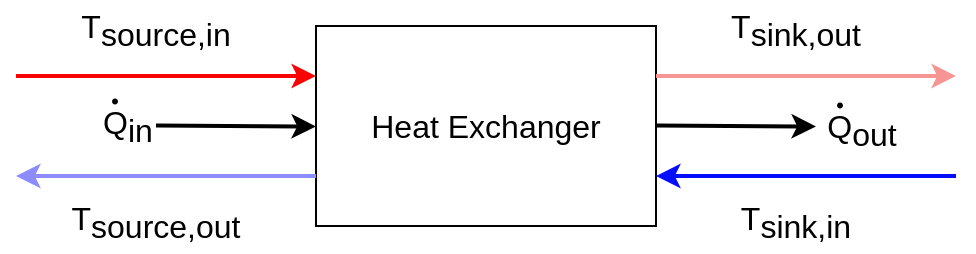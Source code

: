 <mxfile version="21.3.7" type="device">
  <diagram id="7CAGK7NYdxNWs-XZQOqM" name="Seite-1">
    <mxGraphModel dx="675" dy="462" grid="0" gridSize="10" guides="1" tooltips="1" connect="1" arrows="1" fold="1" page="1" pageScale="1" pageWidth="827" pageHeight="1169" math="0" shadow="0">
      <root>
        <mxCell id="0" />
        <mxCell id="1" parent="0" />
        <mxCell id="IjUauUQ_8tpXAWT-FcBq-1" value="&lt;font style=&quot;font-size: 16px;&quot;&gt;Heat Exchanger&lt;/font&gt;" style="rounded=0;whiteSpace=wrap;html=1;fontSize=16;" parent="1" vertex="1">
          <mxGeometry x="353" y="315" width="170" height="100" as="geometry" />
        </mxCell>
        <mxCell id="IjUauUQ_8tpXAWT-FcBq-3" value="" style="endArrow=classic;html=1;rounded=0;entryX=0;entryY=0.25;entryDx=0;entryDy=0;strokeWidth=2;strokeColor=#8C8CFF;fontSize=16;" parent="1" edge="1">
          <mxGeometry width="50" height="50" relative="1" as="geometry">
            <mxPoint x="353" y="390" as="sourcePoint" />
            <mxPoint x="203" y="390" as="targetPoint" />
          </mxGeometry>
        </mxCell>
        <mxCell id="IjUauUQ_8tpXAWT-FcBq-4" value="" style="endArrow=classic;html=1;rounded=0;entryX=0;entryY=0.25;entryDx=0;entryDy=0;strokeWidth=2;strokeColor=#F79494;fontSize=16;" parent="1" edge="1">
          <mxGeometry width="50" height="50" relative="1" as="geometry">
            <mxPoint x="523" y="340" as="sourcePoint" />
            <mxPoint x="673" y="340" as="targetPoint" />
          </mxGeometry>
        </mxCell>
        <mxCell id="IjUauUQ_8tpXAWT-FcBq-5" value="" style="endArrow=classic;html=1;rounded=0;entryX=0;entryY=0.25;entryDx=0;entryDy=0;strokeWidth=2;strokeColor=#050DFF;fontSize=16;" parent="1" edge="1">
          <mxGeometry width="50" height="50" relative="1" as="geometry">
            <mxPoint x="673" y="390" as="sourcePoint" />
            <mxPoint x="523" y="390" as="targetPoint" />
          </mxGeometry>
        </mxCell>
        <mxCell id="IjUauUQ_8tpXAWT-FcBq-6" value="" style="endArrow=classic;html=1;rounded=0;entryX=0;entryY=0.25;entryDx=0;entryDy=0;strokeWidth=2;fillColor=#f8cecc;strokeColor=#F70505;fontColor=#FF4A4A;fontSize=16;" parent="1" edge="1">
          <mxGeometry width="50" height="50" relative="1" as="geometry">
            <mxPoint x="203" y="340" as="sourcePoint" />
            <mxPoint x="353" y="340" as="targetPoint" />
          </mxGeometry>
        </mxCell>
        <mxCell id="IjUauUQ_8tpXAWT-FcBq-9" value="" style="endArrow=classic;html=1;rounded=0;strokeWidth=2;fillColor=#f8cecc;strokeColor=#000000;fontSize=16;" parent="1" edge="1">
          <mxGeometry width="50" height="50" relative="1" as="geometry">
            <mxPoint x="273" y="364.75" as="sourcePoint" />
            <mxPoint x="353" y="365.25" as="targetPoint" />
          </mxGeometry>
        </mxCell>
        <mxCell id="IjUauUQ_8tpXAWT-FcBq-10" value="" style="endArrow=classic;html=1;rounded=0;strokeWidth=2;fillColor=#f8cecc;strokeColor=#000000;fontSize=16;" parent="1" edge="1">
          <mxGeometry width="50" height="50" relative="1" as="geometry">
            <mxPoint x="523" y="364.75" as="sourcePoint" />
            <mxPoint x="603" y="365.25" as="targetPoint" />
          </mxGeometry>
        </mxCell>
        <mxCell id="IjUauUQ_8tpXAWT-FcBq-11" value="Q&lt;sub style=&quot;font-size: 16px;&quot;&gt;in&lt;/sub&gt;" style="text;html=1;strokeColor=none;fillColor=none;align=center;verticalAlign=middle;whiteSpace=wrap;rounded=0;fontSize=16;" parent="1" vertex="1">
          <mxGeometry x="229" y="350" width="60" height="30" as="geometry" />
        </mxCell>
        <mxCell id="IjUauUQ_8tpXAWT-FcBq-13" value="Q&lt;sub style=&quot;font-size: 16px;&quot;&gt;out&lt;/sub&gt;" style="text;html=1;strokeColor=none;fillColor=none;align=center;verticalAlign=middle;whiteSpace=wrap;rounded=0;fontSize=16;" parent="1" vertex="1">
          <mxGeometry x="596" y="352" width="60" height="30" as="geometry" />
        </mxCell>
        <mxCell id="IjUauUQ_8tpXAWT-FcBq-18" value="." style="text;html=1;strokeColor=none;fillColor=none;align=center;verticalAlign=middle;whiteSpace=wrap;rounded=0;fontSize=25;fontFamily=Georgia;" parent="1" vertex="1">
          <mxGeometry x="585" y="332" width="60" height="30" as="geometry" />
        </mxCell>
        <mxCell id="IjUauUQ_8tpXAWT-FcBq-19" value="T&lt;sub style=&quot;font-size: 16px;&quot;&gt;source,in&lt;/sub&gt;" style="text;html=1;strokeColor=none;fillColor=none;align=center;verticalAlign=middle;whiteSpace=wrap;rounded=0;fontSize=16;" parent="1" vertex="1">
          <mxGeometry x="243" y="302" width="60" height="30" as="geometry" />
        </mxCell>
        <mxCell id="IjUauUQ_8tpXAWT-FcBq-20" value="T&lt;sub style=&quot;font-size: 16px;&quot;&gt;source,out&lt;/sub&gt;" style="text;html=1;strokeColor=none;fillColor=none;align=center;verticalAlign=middle;whiteSpace=wrap;rounded=0;fontSize=16;" parent="1" vertex="1">
          <mxGeometry x="243" y="398" width="60" height="30" as="geometry" />
        </mxCell>
        <mxCell id="IjUauUQ_8tpXAWT-FcBq-21" value="T&lt;sub style=&quot;font-size: 16px;&quot;&gt;sink,out&lt;/sub&gt;" style="text;html=1;strokeColor=none;fillColor=none;align=center;verticalAlign=middle;whiteSpace=wrap;rounded=0;fontSize=16;" parent="1" vertex="1">
          <mxGeometry x="563" y="302" width="60" height="30" as="geometry" />
        </mxCell>
        <mxCell id="IjUauUQ_8tpXAWT-FcBq-22" value="T&lt;sub style=&quot;font-size: 16px;&quot;&gt;sink,in&lt;/sub&gt;" style="text;html=1;strokeColor=none;fillColor=none;align=center;verticalAlign=middle;whiteSpace=wrap;rounded=0;fontSize=16;" parent="1" vertex="1">
          <mxGeometry x="563" y="398" width="60" height="30" as="geometry" />
        </mxCell>
        <mxCell id="HxBd32XjOFAh-7Lxj5CA-1" value="." style="text;html=1;strokeColor=none;fillColor=none;align=center;verticalAlign=middle;whiteSpace=wrap;rounded=0;fontSize=25;fontFamily=Georgia;" parent="1" vertex="1">
          <mxGeometry x="222" y="328" width="61" height="33" as="geometry" />
        </mxCell>
      </root>
    </mxGraphModel>
  </diagram>
</mxfile>
